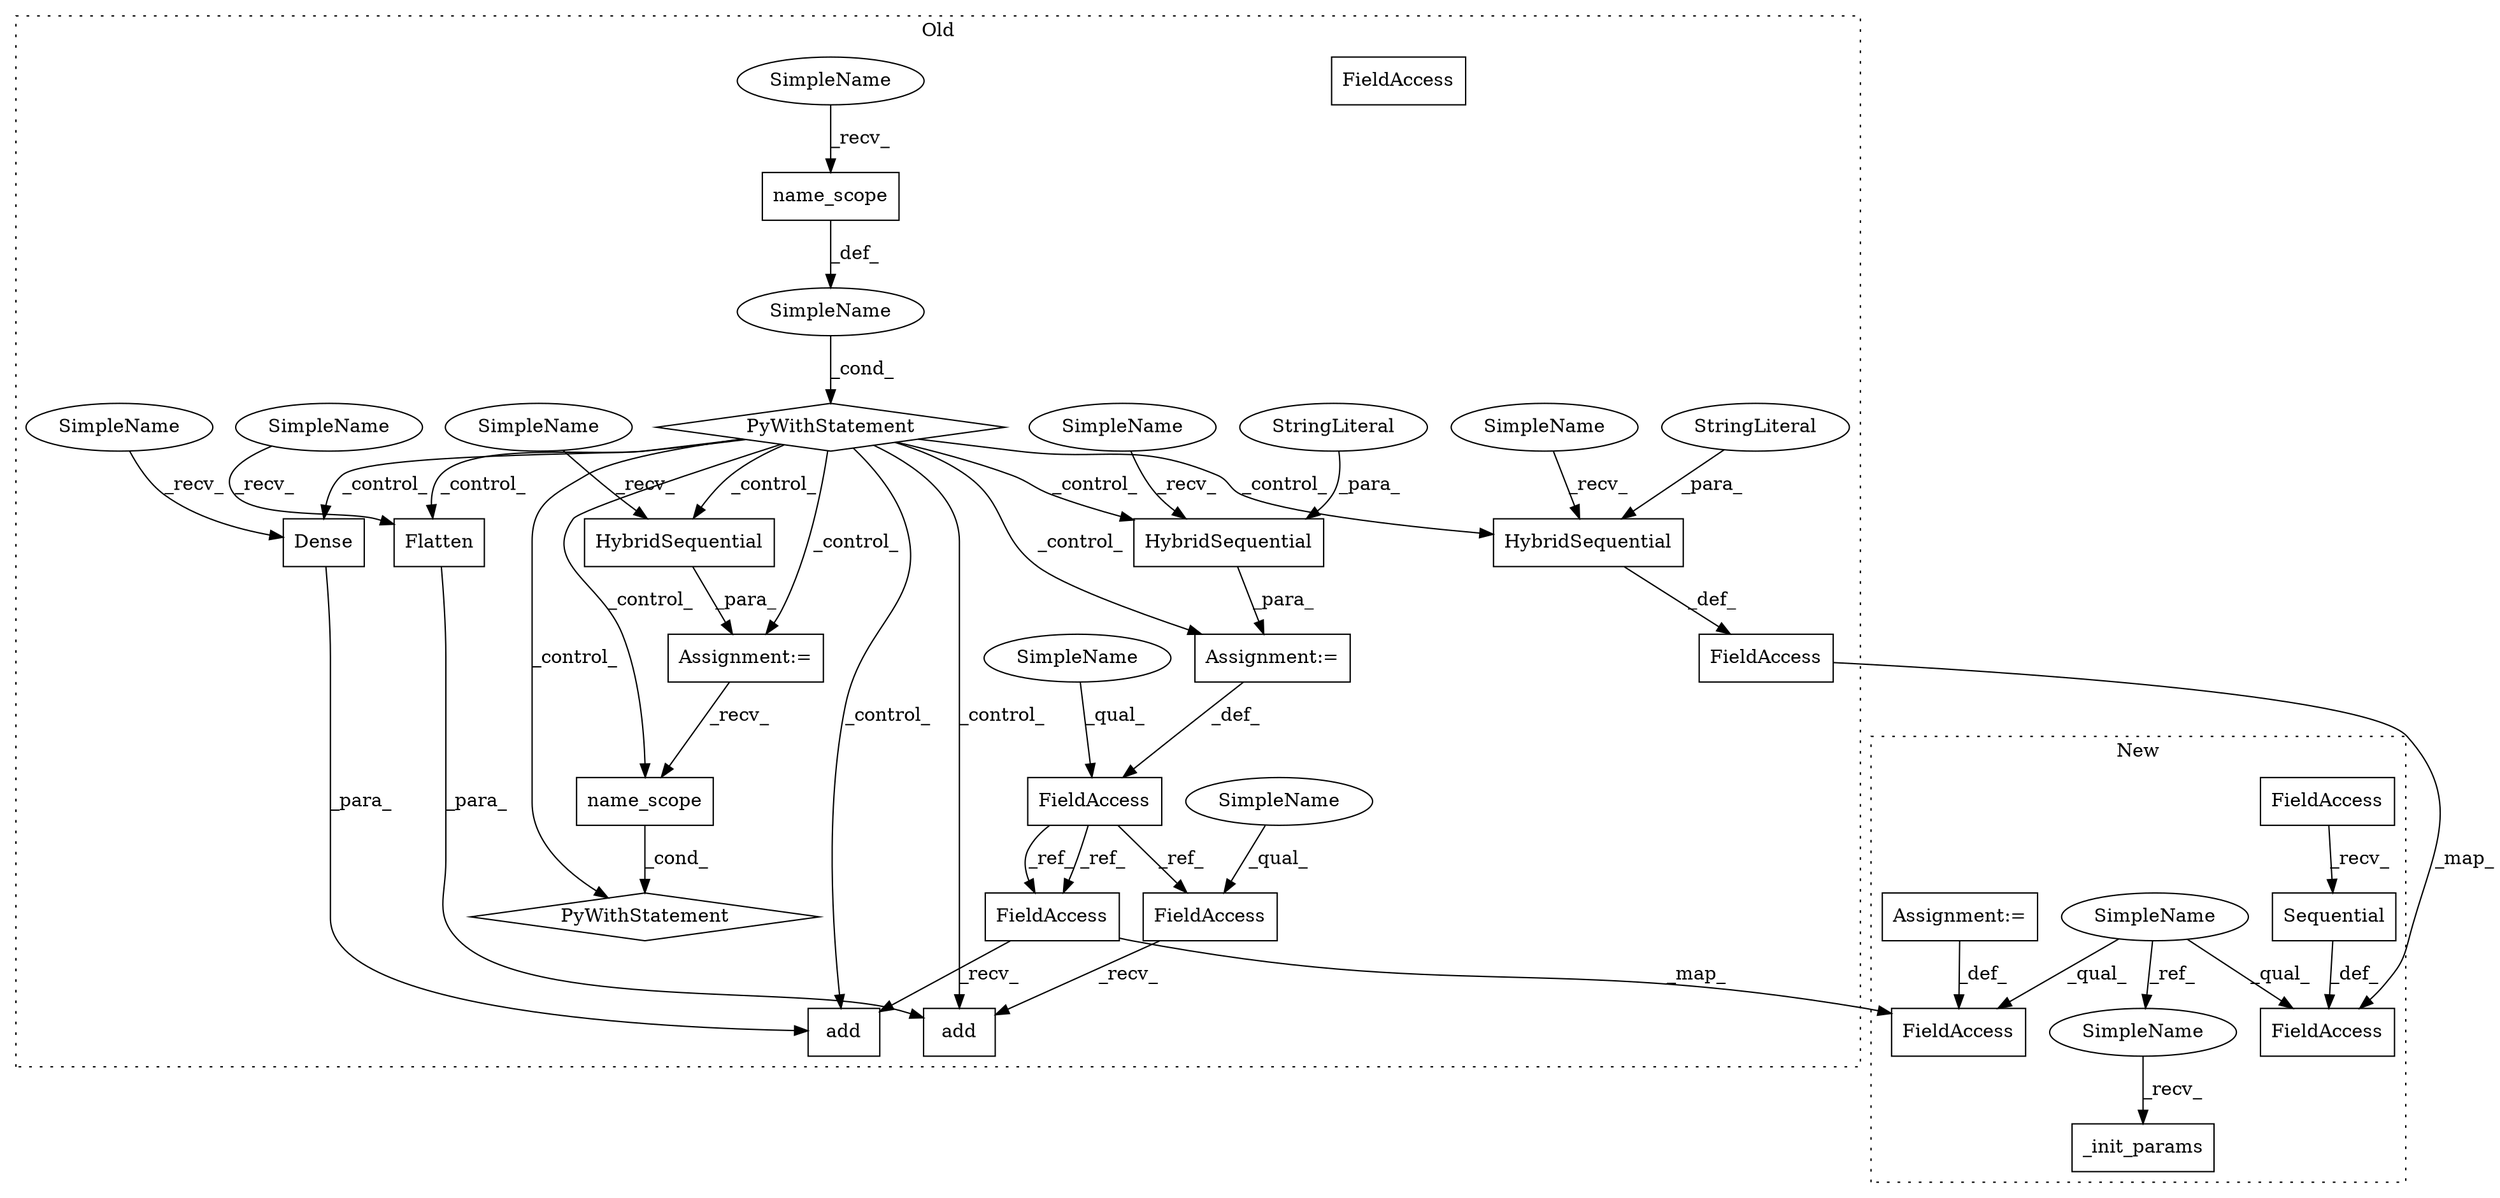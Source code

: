 digraph G {
subgraph cluster0 {
1 [label="Dense" a="32" s="6973,6998" l="6,1" shape="box"];
3 [label="add" a="32" s="6966,6999" l="4,1" shape="box"];
4 [label="PyWithStatement" a="104" s="5900,5927" l="10,2" shape="diamond"];
5 [label="add" a="32" s="6929,6945" l="4,1" shape="box"];
6 [label="Flatten" a="32" s="6936" l="9" shape="box"];
7 [label="PyWithStatement" a="104" s="6304,6332" l="10,2" shape="diamond"];
8 [label="FieldAccess" a="22" s="6874" l="11" shape="box"];
9 [label="SimpleName" a="42" s="" l="" shape="ellipse"];
12 [label="FieldAccess" a="22" s="6954" l="11" shape="box"];
13 [label="FieldAccess" a="22" s="5937" l="13" shape="box"];
15 [label="name_scope" a="32" s="5915" l="12" shape="box"];
17 [label="HybridSequential" a="32" s="6889,6908" l="17,1" shape="box"];
20 [label="HybridSequential" a="32" s="6252,6293" l="17,1" shape="box"];
21 [label="StringLiteral" a="45" s="6906" l="2" shape="ellipse"];
22 [label="HybridSequential" a="32" s="5954,5973" l="17,1" shape="box"];
23 [label="StringLiteral" a="45" s="5971" l="2" shape="ellipse"];
24 [label="name_scope" a="32" s="6320" l="12" shape="box"];
25 [label="Assignment:=" a="7" s="6248" l="1" shape="box"];
26 [label="Assignment:=" a="7" s="6885" l="1" shape="box"];
28 [label="FieldAccess" a="22" s="6917" l="11" shape="box"];
29 [label="FieldAccess" a="22" s="6954" l="11" shape="box"];
30 [label="SimpleName" a="42" s="6874" l="4" shape="ellipse"];
31 [label="SimpleName" a="42" s="5910" l="4" shape="ellipse"];
32 [label="SimpleName" a="42" s="6917" l="4" shape="ellipse"];
33 [label="SimpleName" a="42" s="6249" l="2" shape="ellipse"];
34 [label="SimpleName" a="42" s="6933" l="2" shape="ellipse"];
35 [label="SimpleName" a="42" s="5951" l="2" shape="ellipse"];
36 [label="SimpleName" a="42" s="6970" l="2" shape="ellipse"];
37 [label="SimpleName" a="42" s="6886" l="2" shape="ellipse"];
label = "Old";
style="dotted";
}
subgraph cluster1 {
2 [label="_init_params" a="32" s="6351" l="14" shape="box"];
10 [label="SimpleName" a="42" s="5195" l="4" shape="ellipse"];
11 [label="FieldAccess" a="22" s="6288" l="11" shape="box"];
14 [label="FieldAccess" a="22" s="5411" l="13" shape="box"];
16 [label="Assignment:=" a="7" s="5736,5853" l="69,2" shape="box"];
18 [label="Sequential" a="32" s="5434" l="12" shape="box"];
19 [label="FieldAccess" a="22" s="5425" l="5" shape="box"];
27 [label="SimpleName" a="42" s="6346" l="4" shape="ellipse"];
label = "New";
style="dotted";
}
1 -> 3 [label="_para_"];
4 -> 5 [label="_control_"];
4 -> 24 [label="_control_"];
4 -> 6 [label="_control_"];
4 -> 20 [label="_control_"];
4 -> 17 [label="_control_"];
4 -> 7 [label="_control_"];
4 -> 1 [label="_control_"];
4 -> 3 [label="_control_"];
4 -> 25 [label="_control_"];
4 -> 26 [label="_control_"];
4 -> 22 [label="_control_"];
6 -> 5 [label="_para_"];
8 -> 28 [label="_ref_"];
8 -> 29 [label="_ref_"];
8 -> 29 [label="_ref_"];
9 -> 4 [label="_cond_"];
10 -> 27 [label="_ref_"];
10 -> 11 [label="_qual_"];
10 -> 14 [label="_qual_"];
13 -> 14 [label="_map_"];
15 -> 9 [label="_def_"];
16 -> 11 [label="_def_"];
17 -> 26 [label="_para_"];
18 -> 14 [label="_def_"];
19 -> 18 [label="_recv_"];
20 -> 25 [label="_para_"];
21 -> 17 [label="_para_"];
22 -> 13 [label="_def_"];
23 -> 22 [label="_para_"];
24 -> 7 [label="_cond_"];
25 -> 24 [label="_recv_"];
26 -> 8 [label="_def_"];
27 -> 2 [label="_recv_"];
28 -> 5 [label="_recv_"];
29 -> 3 [label="_recv_"];
29 -> 11 [label="_map_"];
30 -> 8 [label="_qual_"];
31 -> 15 [label="_recv_"];
32 -> 28 [label="_qual_"];
33 -> 20 [label="_recv_"];
34 -> 6 [label="_recv_"];
35 -> 22 [label="_recv_"];
36 -> 1 [label="_recv_"];
37 -> 17 [label="_recv_"];
}